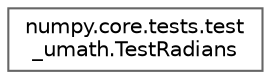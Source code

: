 digraph "Graphical Class Hierarchy"
{
 // LATEX_PDF_SIZE
  bgcolor="transparent";
  edge [fontname=Helvetica,fontsize=10,labelfontname=Helvetica,labelfontsize=10];
  node [fontname=Helvetica,fontsize=10,shape=box,height=0.2,width=0.4];
  rankdir="LR";
  Node0 [id="Node000000",label="numpy.core.tests.test\l_umath.TestRadians",height=0.2,width=0.4,color="grey40", fillcolor="white", style="filled",URL="$d3/d71/classnumpy_1_1core_1_1tests_1_1test__umath_1_1TestRadians.html",tooltip=" "];
}
